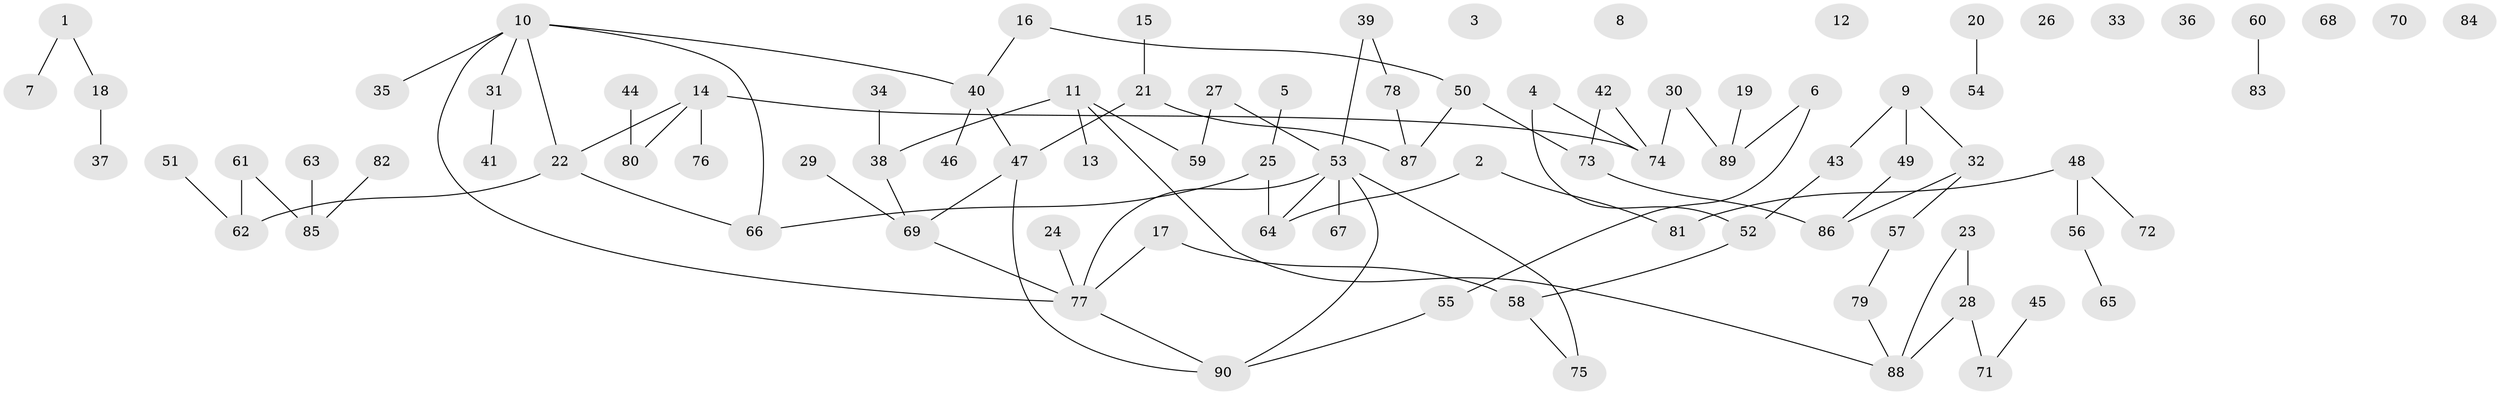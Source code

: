 // Generated by graph-tools (version 1.1) at 2025/33/03/09/25 02:33:52]
// undirected, 90 vertices, 93 edges
graph export_dot {
graph [start="1"]
  node [color=gray90,style=filled];
  1;
  2;
  3;
  4;
  5;
  6;
  7;
  8;
  9;
  10;
  11;
  12;
  13;
  14;
  15;
  16;
  17;
  18;
  19;
  20;
  21;
  22;
  23;
  24;
  25;
  26;
  27;
  28;
  29;
  30;
  31;
  32;
  33;
  34;
  35;
  36;
  37;
  38;
  39;
  40;
  41;
  42;
  43;
  44;
  45;
  46;
  47;
  48;
  49;
  50;
  51;
  52;
  53;
  54;
  55;
  56;
  57;
  58;
  59;
  60;
  61;
  62;
  63;
  64;
  65;
  66;
  67;
  68;
  69;
  70;
  71;
  72;
  73;
  74;
  75;
  76;
  77;
  78;
  79;
  80;
  81;
  82;
  83;
  84;
  85;
  86;
  87;
  88;
  89;
  90;
  1 -- 7;
  1 -- 18;
  2 -- 64;
  2 -- 81;
  4 -- 52;
  4 -- 74;
  5 -- 25;
  6 -- 55;
  6 -- 89;
  9 -- 32;
  9 -- 43;
  9 -- 49;
  10 -- 22;
  10 -- 31;
  10 -- 35;
  10 -- 40;
  10 -- 66;
  10 -- 77;
  11 -- 13;
  11 -- 38;
  11 -- 59;
  11 -- 88;
  14 -- 22;
  14 -- 74;
  14 -- 76;
  14 -- 80;
  15 -- 21;
  16 -- 40;
  16 -- 50;
  17 -- 58;
  17 -- 77;
  18 -- 37;
  19 -- 89;
  20 -- 54;
  21 -- 47;
  21 -- 87;
  22 -- 62;
  22 -- 66;
  23 -- 28;
  23 -- 88;
  24 -- 77;
  25 -- 64;
  25 -- 66;
  27 -- 53;
  27 -- 59;
  28 -- 71;
  28 -- 88;
  29 -- 69;
  30 -- 74;
  30 -- 89;
  31 -- 41;
  32 -- 57;
  32 -- 86;
  34 -- 38;
  38 -- 69;
  39 -- 53;
  39 -- 78;
  40 -- 46;
  40 -- 47;
  42 -- 73;
  42 -- 74;
  43 -- 52;
  44 -- 80;
  45 -- 71;
  47 -- 69;
  47 -- 90;
  48 -- 56;
  48 -- 72;
  48 -- 81;
  49 -- 86;
  50 -- 73;
  50 -- 87;
  51 -- 62;
  52 -- 58;
  53 -- 64;
  53 -- 67;
  53 -- 75;
  53 -- 77;
  53 -- 90;
  55 -- 90;
  56 -- 65;
  57 -- 79;
  58 -- 75;
  60 -- 83;
  61 -- 62;
  61 -- 85;
  63 -- 85;
  69 -- 77;
  73 -- 86;
  77 -- 90;
  78 -- 87;
  79 -- 88;
  82 -- 85;
}
